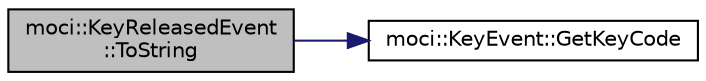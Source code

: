 digraph "moci::KeyReleasedEvent::ToString"
{
 // INTERACTIVE_SVG=YES
  edge [fontname="Helvetica",fontsize="10",labelfontname="Helvetica",labelfontsize="10"];
  node [fontname="Helvetica",fontsize="10",shape=record];
  rankdir="LR";
  Node1 [label="moci::KeyReleasedEvent\l::ToString",height=0.2,width=0.4,color="black", fillcolor="grey75", style="filled", fontcolor="black"];
  Node1 -> Node2 [color="midnightblue",fontsize="10",style="solid",fontname="Helvetica"];
  Node2 [label="moci::KeyEvent::GetKeyCode",height=0.2,width=0.4,color="black", fillcolor="white", style="filled",URL="$classmoci_1_1KeyEvent.html#a1de01e6b554331c864a0543d93fcf449"];
}
